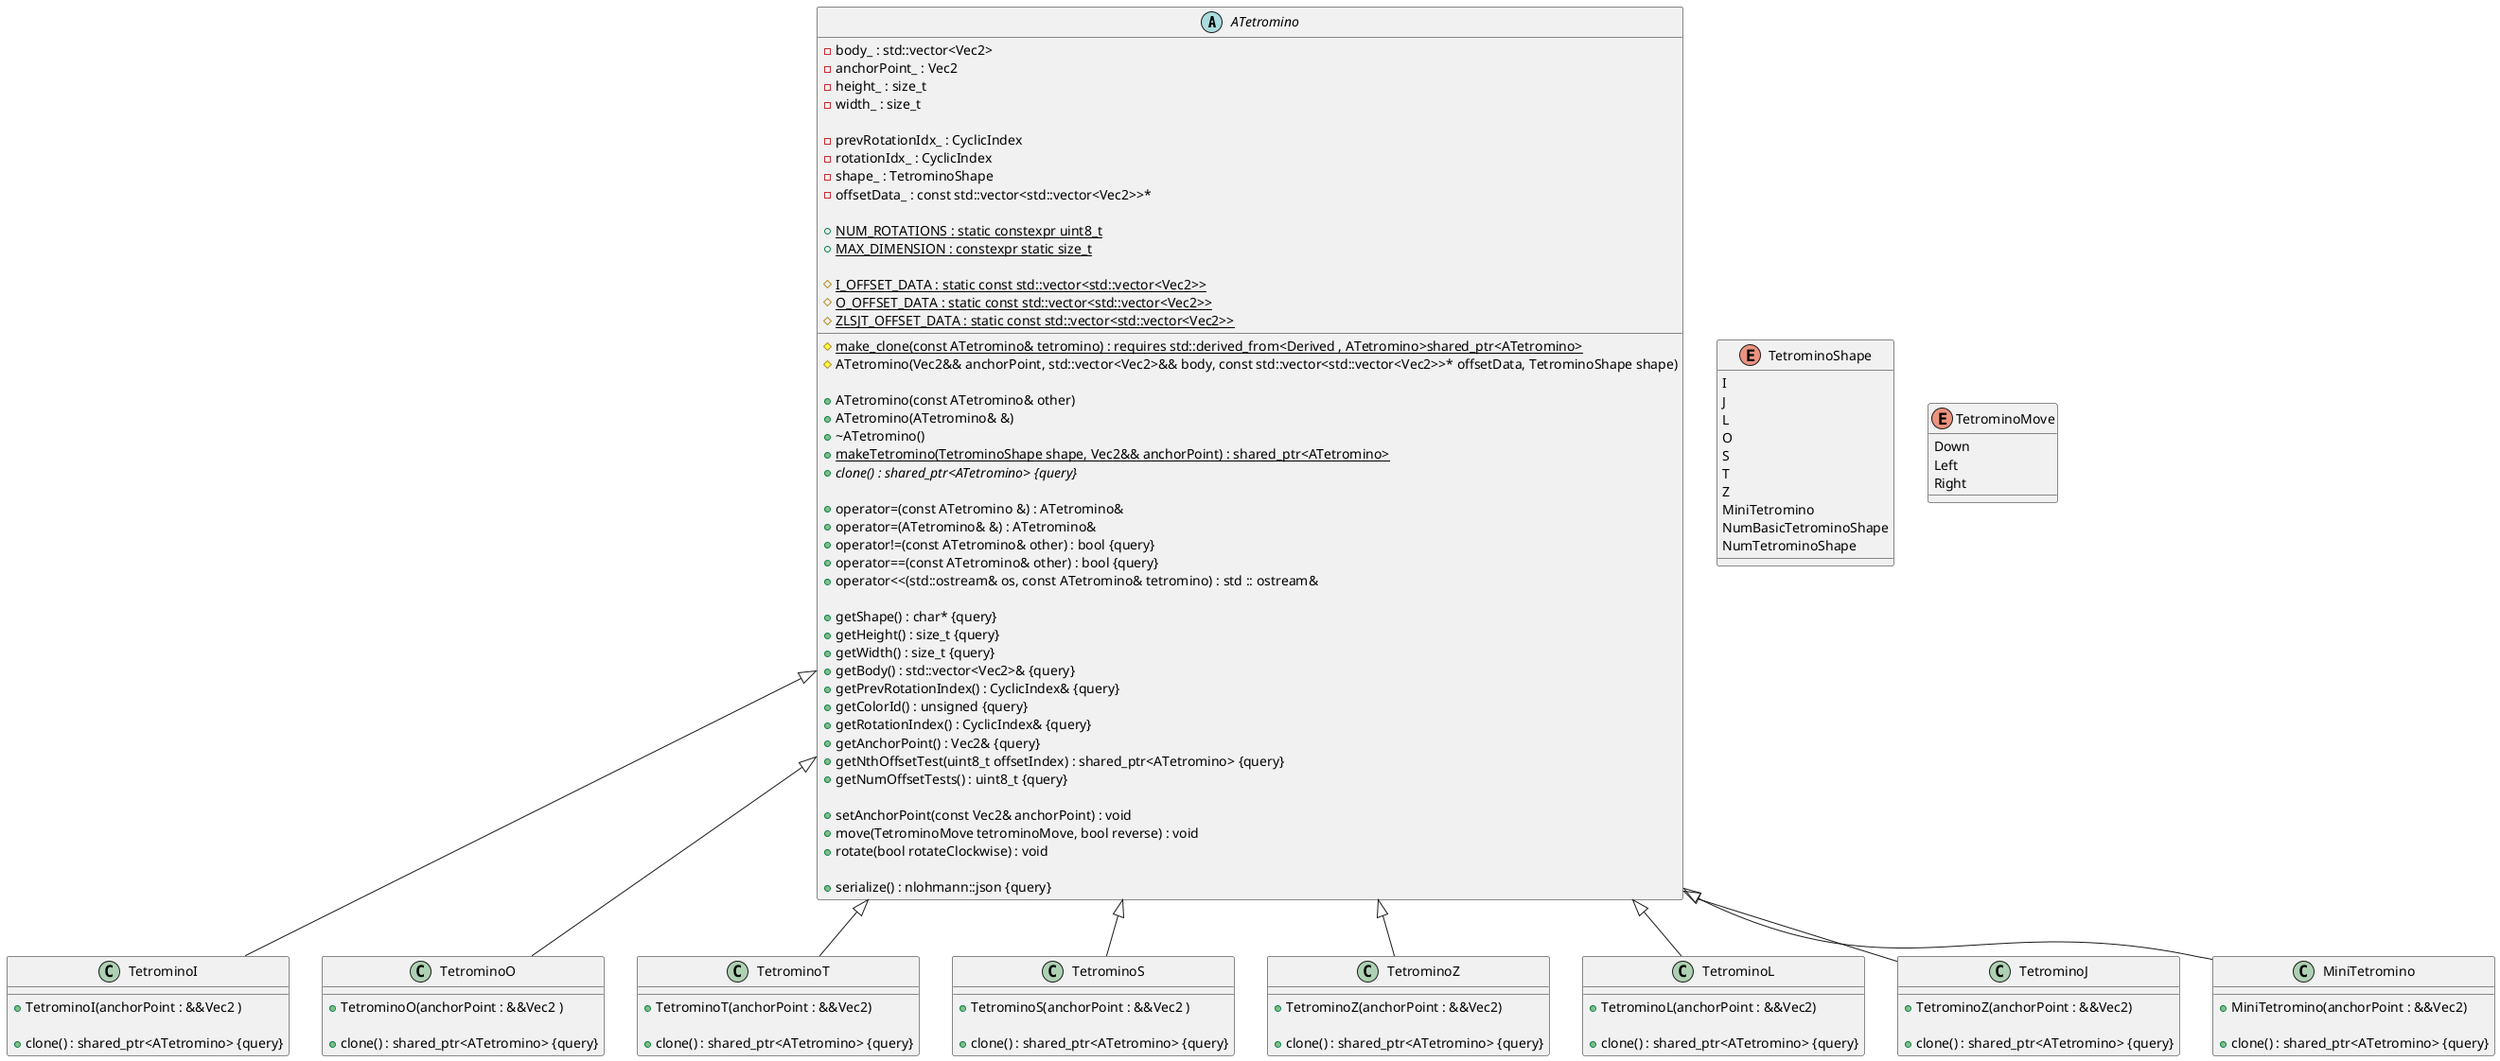@startuml (id=ATetromino)

' skinparam class {
    '     BackgroundColor AntiqueWhite
    '}


abstract class ATetromino {
	-body_ : std::vector<Vec2>
	-anchorPoint_ : Vec2
	-height_ : size_t
	-width_ : size_t

	-prevRotationIdx_ : CyclicIndex
	-rotationIdx_ : CyclicIndex
	-shape_ : TetrominoShape
	-offsetData_ : const std::vector<std::vector<Vec2>>*

	+{static} NUM_ROTATIONS : static constexpr uint8_t
	+{static} MAX_DIMENSION : constexpr static size_t

	#{static} I_OFFSET_DATA : static const std::vector<std::vector<Vec2>>
	#{static} O_OFFSET_DATA : static const std::vector<std::vector<Vec2>>
	#{static} ZLSJT_OFFSET_DATA : static const std::vector<std::vector<Vec2>>

	#{static} make_clone(const ATetromino& tetromino) : requires std::derived_from<Derived , ATetromino>shared_ptr<ATetromino>
	#ATetromino(Vec2&& anchorPoint, std::vector<Vec2>&& body, const std::vector<std::vector<Vec2>>* offsetData, TetrominoShape shape)

	+ATetromino(const ATetromino& other)
	+ATetromino(ATetromino& &)
	+~ATetromino()
	+{static} makeTetromino(TetrominoShape shape, Vec2&& anchorPoint) : shared_ptr<ATetromino>
	+{abstract} clone() : shared_ptr<ATetromino> {query}

	+operator=(const ATetromino &) : ATetromino&
	+operator=(ATetromino& &) : ATetromino&
	+operator!=(const ATetromino& other) : bool {query}
	+operator==(const ATetromino& other) : bool {query}
	+operator<<(std::ostream& os, const ATetromino& tetromino) : std :: ostream&
	
	+getShape() : char* {query}
	+getHeight() : size_t {query}
	+getWidth() : size_t {query}
	+getBody() : std::vector<Vec2>& {query}
	+getPrevRotationIndex() : CyclicIndex& {query}
	+getColorId() : unsigned {query}
	+getRotationIndex() : CyclicIndex& {query}
	+getAnchorPoint() : Vec2& {query}
	+getNthOffsetTest(uint8_t offsetIndex) : shared_ptr<ATetromino> {query}
	+getNumOffsetTests() : uint8_t {query}

	+setAnchorPoint(const Vec2& anchorPoint) : void
	+move(TetrominoMove tetrominoMove, bool reverse) : void
	+rotate(bool rotateClockwise) : void

	+serialize() : nlohmann::json {query}
}


enum TetrominoShape {
	I
	J
	L
	O
	S
	T
	Z
	MiniTetromino
	NumBasicTetrominoShape
	NumTetrominoShape
}

enum TetrominoMove {
	Down
	Left
	Right
}

class TetrominoI extends ATetromino {

    +TetrominoI(anchorPoint : &&Vec2 )

    + clone() : shared_ptr<ATetromino> {query}
}
class TetrominoO extends ATetromino {

    +TetrominoO(anchorPoint : &&Vec2 )

    + clone() : shared_ptr<ATetromino> {query}

}
class TetrominoT extends ATetromino {

    +TetrominoT(anchorPoint : &&Vec2)

    + clone() : shared_ptr<ATetromino> {query}
}

class TetrominoS extends ATetromino {

    +TetrominoS(anchorPoint : &&Vec2 )

    + clone() : shared_ptr<ATetromino> {query}
}

class TetrominoZ extends ATetromino {

    +TetrominoZ(anchorPoint : &&Vec2)

    + clone() : shared_ptr<ATetromino> {query}
}

class TetrominoL extends ATetromino {

    +TetrominoL(anchorPoint : &&Vec2)

    + clone() : shared_ptr<ATetromino> {query}
}

class TetrominoJ extends ATetromino {

    +TetrominoZ(anchorPoint : &&Vec2)

    + clone() : shared_ptr<ATetromino> {query}
}

class MiniTetromino extends ATetromino {
    + MiniTetromino(anchorPoint : &&Vec2)

    + clone() : shared_ptr<ATetromino> {query}
}

@enduml